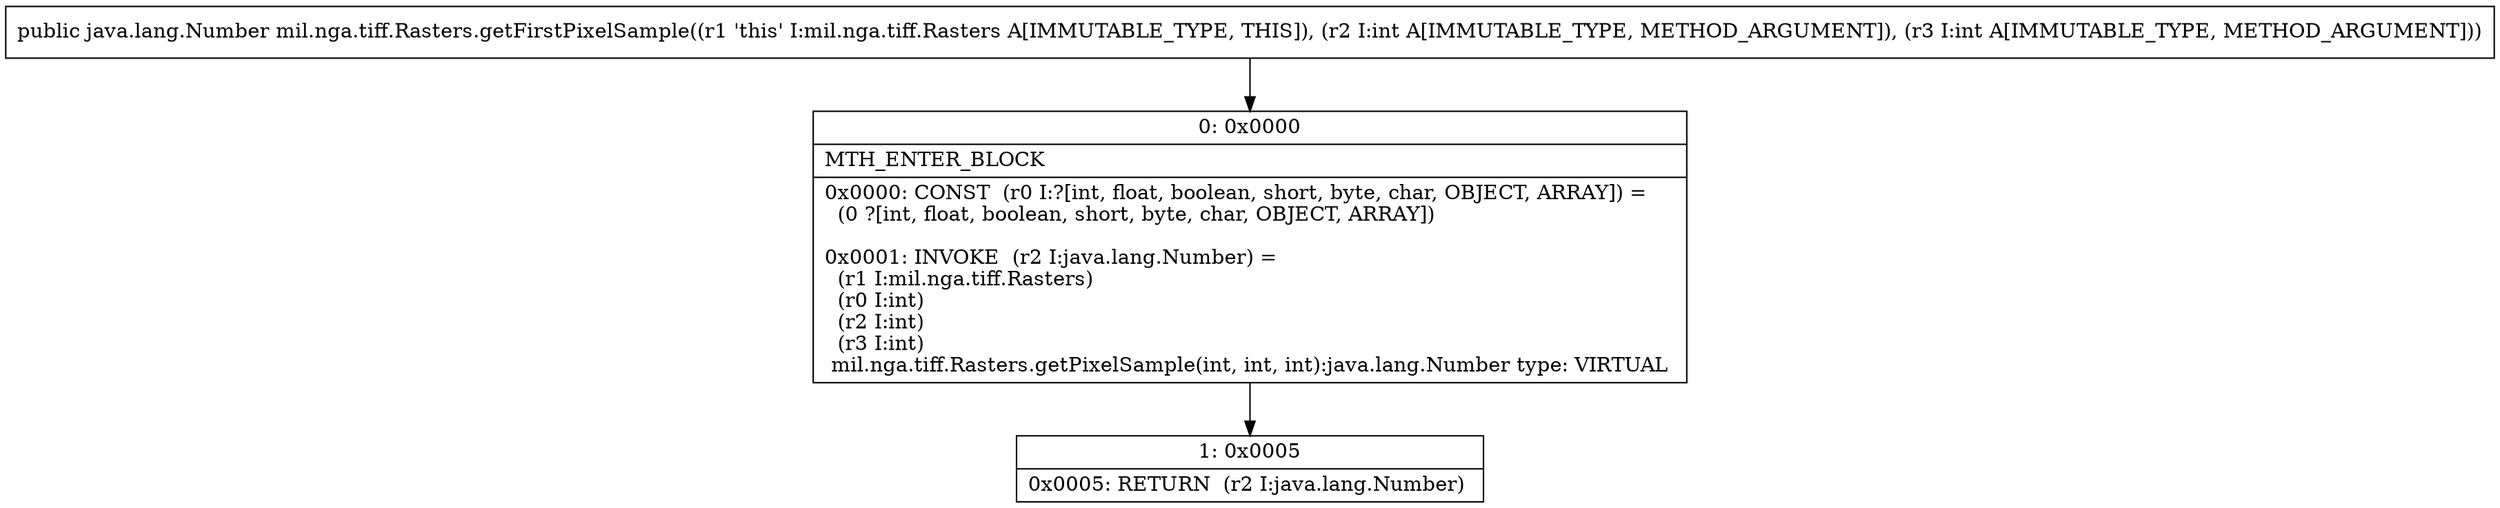 digraph "CFG formil.nga.tiff.Rasters.getFirstPixelSample(II)Ljava\/lang\/Number;" {
Node_0 [shape=record,label="{0\:\ 0x0000|MTH_ENTER_BLOCK\l|0x0000: CONST  (r0 I:?[int, float, boolean, short, byte, char, OBJECT, ARRAY]) = \l  (0 ?[int, float, boolean, short, byte, char, OBJECT, ARRAY])\l \l0x0001: INVOKE  (r2 I:java.lang.Number) = \l  (r1 I:mil.nga.tiff.Rasters)\l  (r0 I:int)\l  (r2 I:int)\l  (r3 I:int)\l mil.nga.tiff.Rasters.getPixelSample(int, int, int):java.lang.Number type: VIRTUAL \l}"];
Node_1 [shape=record,label="{1\:\ 0x0005|0x0005: RETURN  (r2 I:java.lang.Number) \l}"];
MethodNode[shape=record,label="{public java.lang.Number mil.nga.tiff.Rasters.getFirstPixelSample((r1 'this' I:mil.nga.tiff.Rasters A[IMMUTABLE_TYPE, THIS]), (r2 I:int A[IMMUTABLE_TYPE, METHOD_ARGUMENT]), (r3 I:int A[IMMUTABLE_TYPE, METHOD_ARGUMENT])) }"];
MethodNode -> Node_0;
Node_0 -> Node_1;
}

